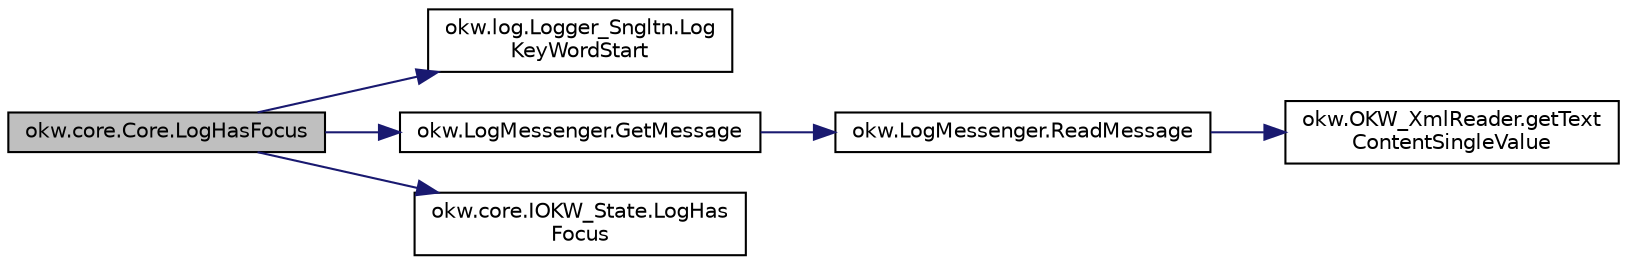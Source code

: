 digraph "okw.core.Core.LogHasFocus"
{
 // INTERACTIVE_SVG=YES
 // LATEX_PDF_SIZE
  edge [fontname="Helvetica",fontsize="10",labelfontname="Helvetica",labelfontsize="10"];
  node [fontname="Helvetica",fontsize="10",shape=record];
  rankdir="LR";
  Node1022 [label="okw.core.Core.LogHasFocus",height=0.2,width=0.4,color="black", fillcolor="grey75", style="filled", fontcolor="black",tooltip="Dokumentiert den Fokus-Status des gegebenen Objekts."];
  Node1022 -> Node1023 [color="midnightblue",fontsize="10",style="solid",fontname="Helvetica"];
  Node1023 [label="okw.log.Logger_Sngltn.Log\lKeyWordStart",height=0.2,width=0.4,color="black", fillcolor="white", style="filled",URL="$classokw_1_1log_1_1_logger___sngltn.html#a70ec25e200e00ecefc544e8fd371d2ef",tooltip="Ausgabe eines Schlüsselwortes."];
  Node1022 -> Node1024 [color="midnightblue",fontsize="10",style="solid",fontname="Helvetica"];
  Node1024 [label="okw.LogMessenger.GetMessage",height=0.2,width=0.4,color="black", fillcolor="white", style="filled",URL="$classokw_1_1_log_messenger.html#af225d1f037d47b3b085175c09d78bdd2",tooltip="Holt die Log-Meldung für MethodeNmae/Textkey ohne weitere Parameter."];
  Node1024 -> Node1025 [color="midnightblue",fontsize="10",style="solid",fontname="Helvetica"];
  Node1025 [label="okw.LogMessenger.ReadMessage",height=0.2,width=0.4,color="black", fillcolor="white", style="filled",URL="$classokw_1_1_log_messenger.html#a530cd6ab82ec82a04206a2e976ec06e3",tooltip="Interne Kernfunktion holt die Log-Meldung mit Platzhaltern aus der XML-Datei."];
  Node1025 -> Node1026 [color="midnightblue",fontsize="10",style="solid",fontname="Helvetica"];
  Node1026 [label="okw.OKW_XmlReader.getText\lContentSingleValue",height=0.2,width=0.4,color="black", fillcolor="white", style="filled",URL="$classokw_1_1_o_k_w___xml_reader.html#ab920b5335a2e1429c14cc5f8e79f39eb",tooltip="Lies den TextContent eines Tag."];
  Node1022 -> Node1027 [color="midnightblue",fontsize="10",style="solid",fontname="Helvetica"];
  Node1027 [label="okw.core.IOKW_State.LogHas\lFocus",height=0.2,width=0.4,color="black", fillcolor="white", style="filled",URL="$interfaceokw_1_1core_1_1_i_o_k_w___state.html#a2f5401278066c4012e2f1e6691d619ee",tooltip="Dokumentiert den Fokus-Status des gegebenen Objekts."];
}
